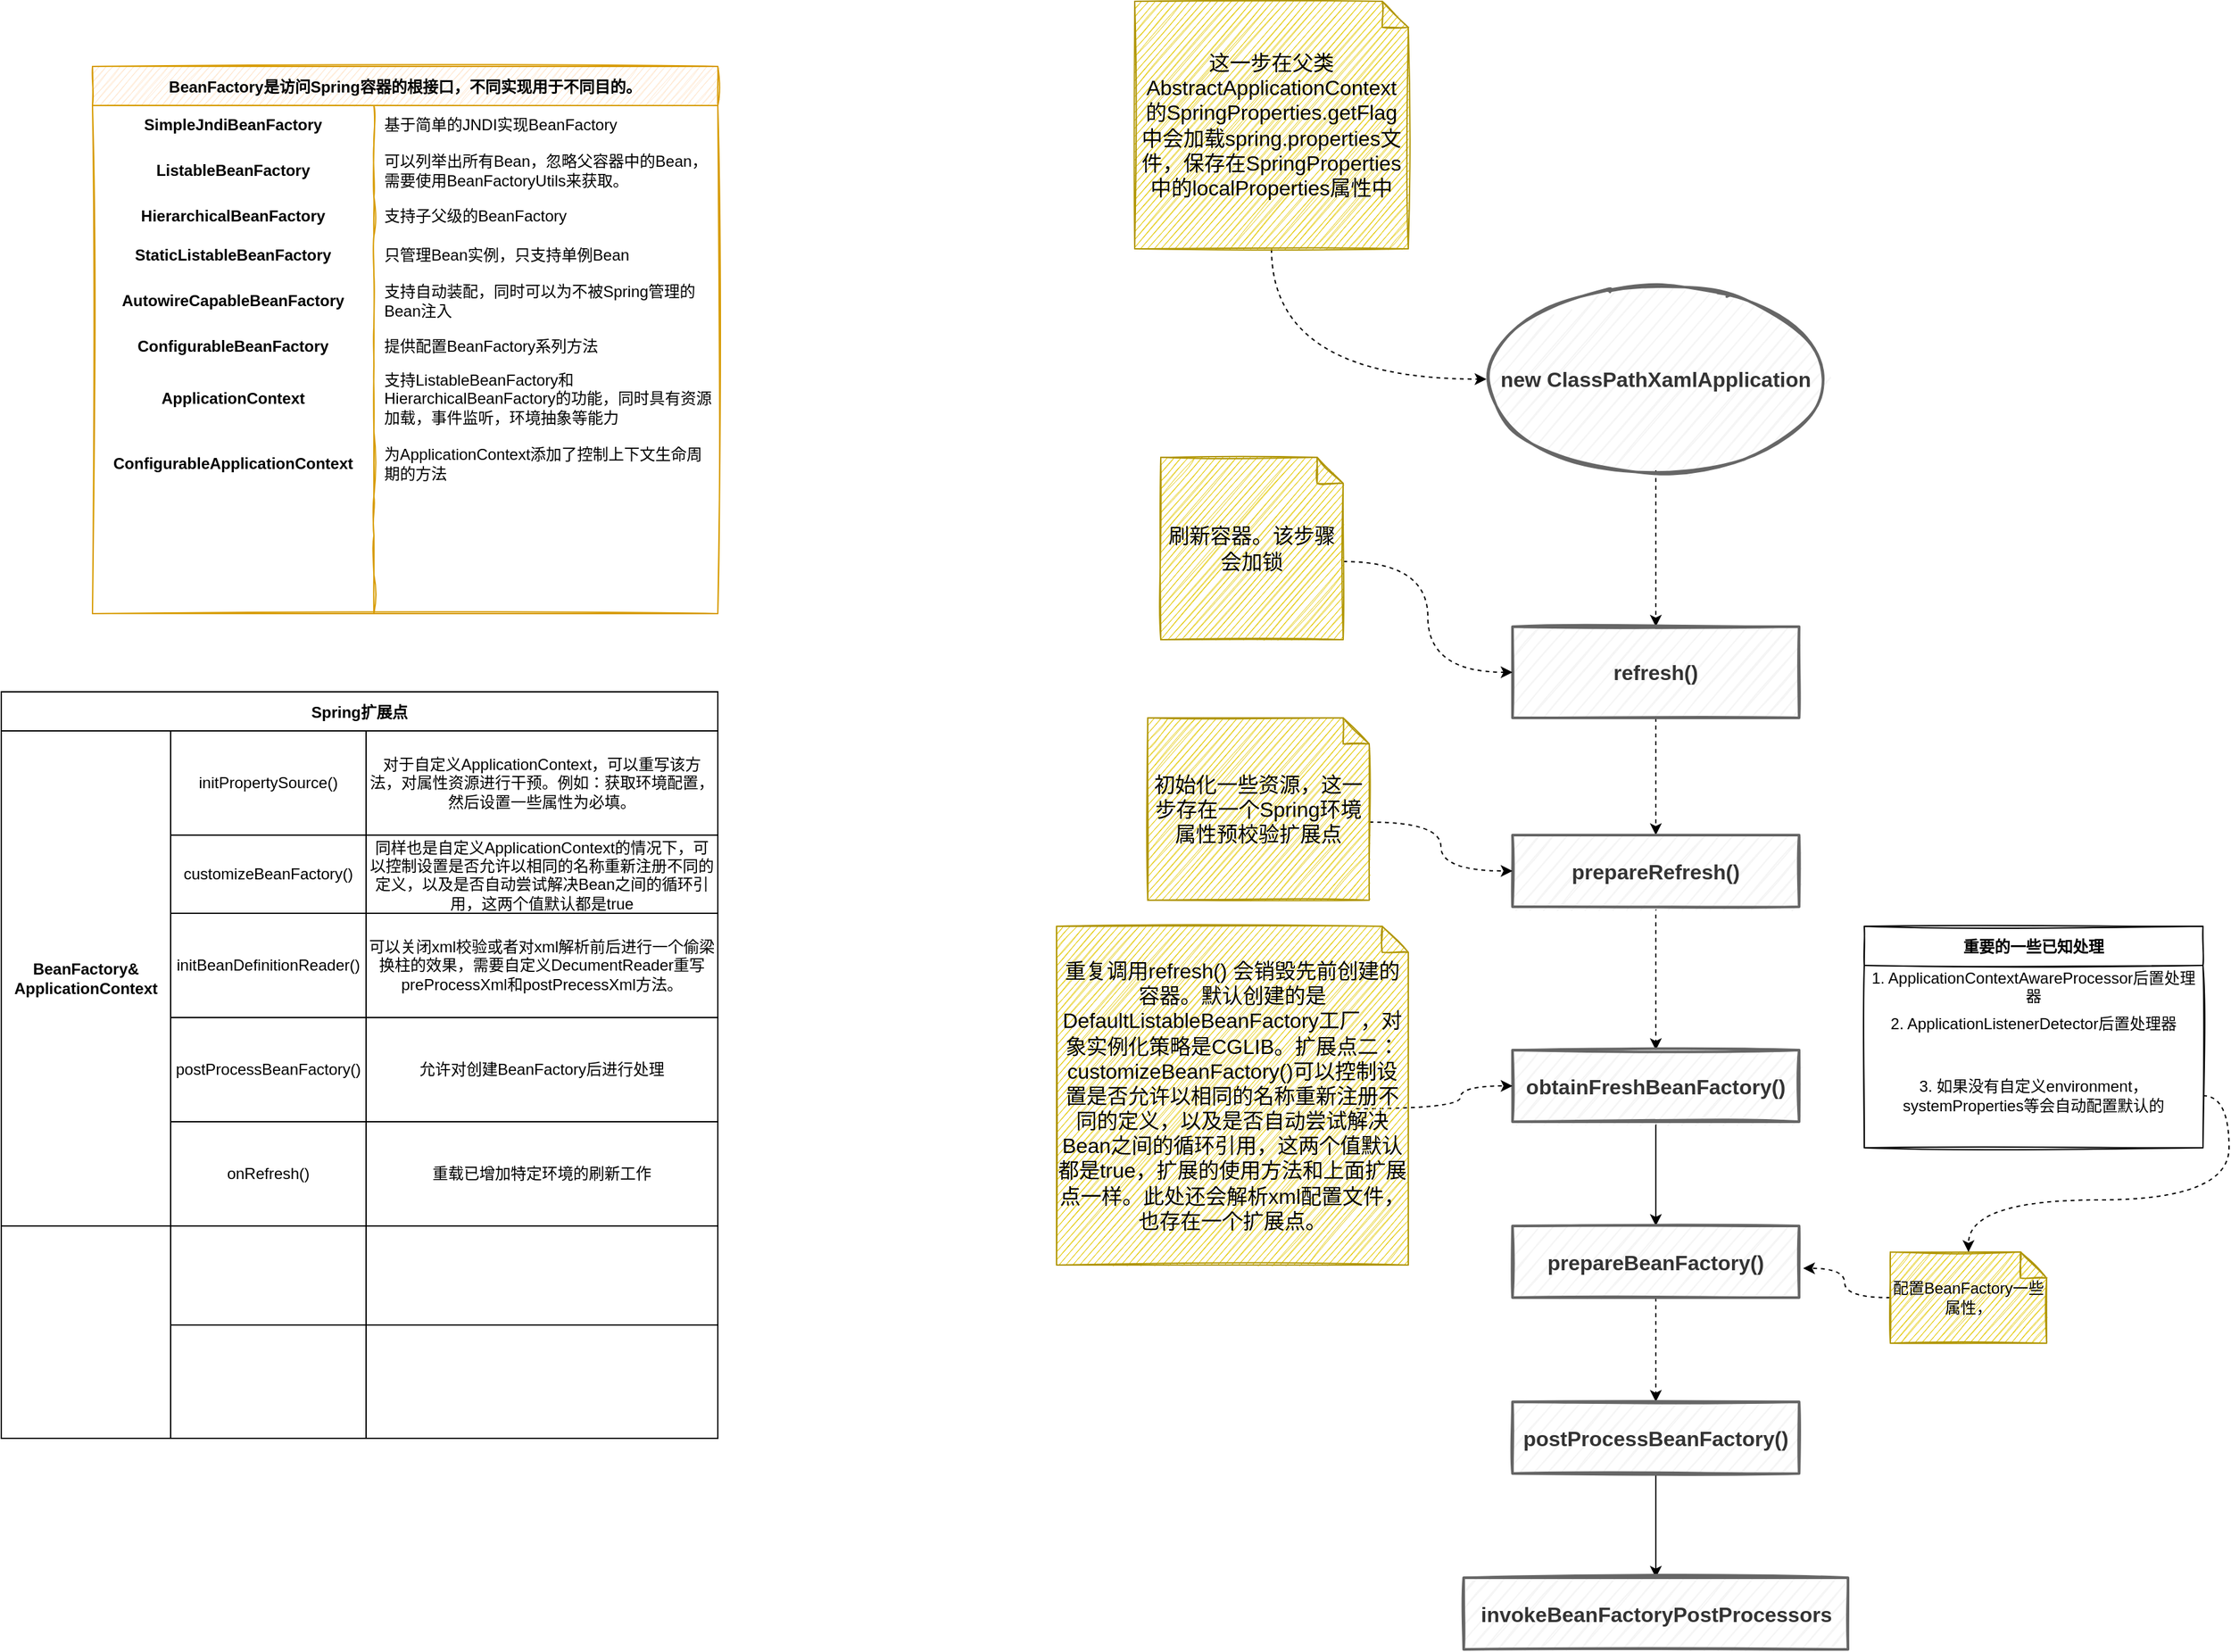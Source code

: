 <mxfile version="20.3.0" type="device"><diagram id="BPN8Oy1SWn02bnTermNS" name="第 1 页"><mxGraphModel dx="360" dy="872" grid="1" gridSize="10" guides="1" tooltips="1" connect="1" arrows="1" fold="1" page="0" pageScale="1" pageWidth="1920" pageHeight="1200" background="none" math="0" shadow="0"><root><mxCell id="0"/><mxCell id="1" parent="0"/><mxCell id="W4uXhPRcQ5qTGRU44rSs-2" value="BeanFactory是访问Spring容器的根接口，不同实现用于不同目的。" style="shape=table;startSize=30;container=1;collapsible=0;childLayout=tableLayout;fixedRows=1;rowLines=0;fontStyle=1;labelBackgroundColor=none;labelBorderColor=none;sketch=1;fillColor=#ffe6cc;strokeColor=#d79b00;" parent="1" vertex="1"><mxGeometry x="700" y="-160" width="480" height="420" as="geometry"/></mxCell><mxCell id="W4uXhPRcQ5qTGRU44rSs-3" value="" style="shape=tableRow;horizontal=0;startSize=0;swimlaneHead=0;swimlaneBody=0;top=0;left=0;bottom=0;right=0;collapsible=0;dropTarget=0;fillColor=none;points=[[0,0.5],[1,0.5]];portConstraint=eastwest;labelBackgroundColor=none;labelBorderColor=none;sketch=1;" parent="W4uXhPRcQ5qTGRU44rSs-2" vertex="1"><mxGeometry y="30" width="480" height="30" as="geometry"/></mxCell><mxCell id="W4uXhPRcQ5qTGRU44rSs-4" value="SimpleJndiBeanFactory" style="shape=partialRectangle;html=1;whiteSpace=wrap;connectable=0;fillColor=none;top=0;left=0;bottom=0;right=0;overflow=hidden;pointerEvents=1;labelBackgroundColor=none;labelBorderColor=none;sketch=1;fontStyle=1" parent="W4uXhPRcQ5qTGRU44rSs-3" vertex="1"><mxGeometry width="216" height="30" as="geometry"><mxRectangle width="216" height="30" as="alternateBounds"/></mxGeometry></mxCell><mxCell id="W4uXhPRcQ5qTGRU44rSs-5" value="基于简单的JNDI实现BeanFactory" style="shape=partialRectangle;html=1;whiteSpace=wrap;connectable=0;fillColor=none;top=0;left=0;bottom=0;right=0;align=left;spacingLeft=6;overflow=hidden;labelBackgroundColor=none;labelBorderColor=none;sketch=1;" parent="W4uXhPRcQ5qTGRU44rSs-3" vertex="1"><mxGeometry x="216" width="264" height="30" as="geometry"><mxRectangle width="264" height="30" as="alternateBounds"/></mxGeometry></mxCell><mxCell id="W4uXhPRcQ5qTGRU44rSs-6" value="" style="shape=tableRow;horizontal=0;startSize=0;swimlaneHead=0;swimlaneBody=0;top=0;left=0;bottom=0;right=0;collapsible=0;dropTarget=0;fillColor=none;points=[[0,0.5],[1,0.5]];portConstraint=eastwest;labelBackgroundColor=none;labelBorderColor=none;sketch=1;" parent="W4uXhPRcQ5qTGRU44rSs-2" vertex="1"><mxGeometry y="60" width="480" height="40" as="geometry"/></mxCell><mxCell id="W4uXhPRcQ5qTGRU44rSs-7" value="ListableBeanFactory" style="shape=partialRectangle;html=1;whiteSpace=wrap;connectable=0;fillColor=none;top=0;left=0;bottom=0;right=0;overflow=hidden;labelBackgroundColor=none;labelBorderColor=none;sketch=1;fontStyle=1" parent="W4uXhPRcQ5qTGRU44rSs-6" vertex="1"><mxGeometry width="216" height="40" as="geometry"><mxRectangle width="216" height="40" as="alternateBounds"/></mxGeometry></mxCell><mxCell id="W4uXhPRcQ5qTGRU44rSs-8" value="可以列举出所有Bean，忽略父容器中的Bean，需要使用BeanFactoryUtils来获取。" style="shape=partialRectangle;html=1;whiteSpace=wrap;connectable=0;fillColor=none;top=0;left=0;bottom=0;right=0;align=left;spacingLeft=6;overflow=hidden;labelBackgroundColor=none;labelBorderColor=none;sketch=1;" parent="W4uXhPRcQ5qTGRU44rSs-6" vertex="1"><mxGeometry x="216" width="264" height="40" as="geometry"><mxRectangle width="264" height="40" as="alternateBounds"/></mxGeometry></mxCell><mxCell id="W4uXhPRcQ5qTGRU44rSs-9" value="" style="shape=tableRow;horizontal=0;startSize=0;swimlaneHead=0;swimlaneBody=0;top=0;left=0;bottom=0;right=0;collapsible=0;dropTarget=0;fillColor=none;points=[[0,0.5],[1,0.5]];portConstraint=eastwest;labelBackgroundColor=none;labelBorderColor=none;sketch=1;" parent="W4uXhPRcQ5qTGRU44rSs-2" vertex="1"><mxGeometry y="100" width="480" height="30" as="geometry"/></mxCell><mxCell id="W4uXhPRcQ5qTGRU44rSs-10" value="HierarchicalBeanFactory" style="shape=partialRectangle;html=1;whiteSpace=wrap;connectable=0;fillColor=none;top=0;left=0;bottom=0;right=0;overflow=hidden;labelBackgroundColor=none;labelBorderColor=none;sketch=1;fontStyle=1" parent="W4uXhPRcQ5qTGRU44rSs-9" vertex="1"><mxGeometry width="216" height="30" as="geometry"><mxRectangle width="216" height="30" as="alternateBounds"/></mxGeometry></mxCell><mxCell id="W4uXhPRcQ5qTGRU44rSs-11" value="支持子父级的BeanFactory" style="shape=partialRectangle;html=1;whiteSpace=wrap;connectable=0;fillColor=none;top=0;left=0;bottom=0;right=0;align=left;spacingLeft=6;overflow=hidden;labelBackgroundColor=none;labelBorderColor=none;sketch=1;" parent="W4uXhPRcQ5qTGRU44rSs-9" vertex="1"><mxGeometry x="216" width="264" height="30" as="geometry"><mxRectangle width="264" height="30" as="alternateBounds"/></mxGeometry></mxCell><mxCell id="W4uXhPRcQ5qTGRU44rSs-33" style="shape=tableRow;horizontal=0;startSize=0;swimlaneHead=0;swimlaneBody=0;top=0;left=0;bottom=0;right=0;collapsible=0;dropTarget=0;fillColor=none;points=[[0,0.5],[1,0.5]];portConstraint=eastwest;labelBackgroundColor=none;labelBorderColor=none;sketch=1;" parent="W4uXhPRcQ5qTGRU44rSs-2" vertex="1"><mxGeometry y="130" width="480" height="30" as="geometry"/></mxCell><mxCell id="W4uXhPRcQ5qTGRU44rSs-34" value="StaticListableBeanFactory" style="shape=partialRectangle;html=1;whiteSpace=wrap;connectable=0;fillColor=none;top=0;left=0;bottom=0;right=0;overflow=hidden;labelBackgroundColor=none;labelBorderColor=none;sketch=1;fontStyle=1" parent="W4uXhPRcQ5qTGRU44rSs-33" vertex="1"><mxGeometry width="216" height="30" as="geometry"><mxRectangle width="216" height="30" as="alternateBounds"/></mxGeometry></mxCell><mxCell id="W4uXhPRcQ5qTGRU44rSs-35" value="只管理Bean实例，只支持单例Bean" style="shape=partialRectangle;html=1;whiteSpace=wrap;connectable=0;fillColor=none;top=0;left=0;bottom=0;right=0;align=left;spacingLeft=6;overflow=hidden;labelBackgroundColor=none;labelBorderColor=none;sketch=1;" parent="W4uXhPRcQ5qTGRU44rSs-33" vertex="1"><mxGeometry x="216" width="264" height="30" as="geometry"><mxRectangle width="264" height="30" as="alternateBounds"/></mxGeometry></mxCell><mxCell id="W4uXhPRcQ5qTGRU44rSs-30" style="shape=tableRow;horizontal=0;startSize=0;swimlaneHead=0;swimlaneBody=0;top=0;left=0;bottom=0;right=0;collapsible=0;dropTarget=0;fillColor=none;points=[[0,0.5],[1,0.5]];portConstraint=eastwest;labelBackgroundColor=none;labelBorderColor=none;sketch=1;" parent="W4uXhPRcQ5qTGRU44rSs-2" vertex="1"><mxGeometry y="160" width="480" height="40" as="geometry"/></mxCell><mxCell id="W4uXhPRcQ5qTGRU44rSs-31" value="AutowireCapableBeanFactory" style="shape=partialRectangle;html=1;whiteSpace=wrap;connectable=0;fillColor=none;top=0;left=0;bottom=0;right=0;overflow=hidden;labelBackgroundColor=none;labelBorderColor=none;sketch=1;fontStyle=1" parent="W4uXhPRcQ5qTGRU44rSs-30" vertex="1"><mxGeometry width="216" height="40" as="geometry"><mxRectangle width="216" height="40" as="alternateBounds"/></mxGeometry></mxCell><mxCell id="W4uXhPRcQ5qTGRU44rSs-32" value="支持自动装配，同时可以为不被Spring管理的Bean注入" style="shape=partialRectangle;html=1;whiteSpace=wrap;connectable=0;fillColor=none;top=0;left=0;bottom=0;right=0;align=left;spacingLeft=6;overflow=hidden;labelBackgroundColor=none;labelBorderColor=none;sketch=1;" parent="W4uXhPRcQ5qTGRU44rSs-30" vertex="1"><mxGeometry x="216" width="264" height="40" as="geometry"><mxRectangle width="264" height="40" as="alternateBounds"/></mxGeometry></mxCell><mxCell id="W4uXhPRcQ5qTGRU44rSs-36" style="shape=tableRow;horizontal=0;startSize=0;swimlaneHead=0;swimlaneBody=0;top=0;left=0;bottom=0;right=0;collapsible=0;dropTarget=0;fillColor=none;points=[[0,0.5],[1,0.5]];portConstraint=eastwest;labelBackgroundColor=none;labelBorderColor=none;sketch=1;" parent="W4uXhPRcQ5qTGRU44rSs-2" vertex="1"><mxGeometry y="200" width="480" height="30" as="geometry"/></mxCell><mxCell id="W4uXhPRcQ5qTGRU44rSs-37" value="ConfigurableBeanFactory" style="shape=partialRectangle;html=1;whiteSpace=wrap;connectable=0;fillColor=none;top=0;left=0;bottom=0;right=0;overflow=hidden;labelBackgroundColor=none;labelBorderColor=none;sketch=1;fontStyle=1" parent="W4uXhPRcQ5qTGRU44rSs-36" vertex="1"><mxGeometry width="216" height="30" as="geometry"><mxRectangle width="216" height="30" as="alternateBounds"/></mxGeometry></mxCell><mxCell id="W4uXhPRcQ5qTGRU44rSs-38" value="提供配置BeanFactory系列方法" style="shape=partialRectangle;html=1;whiteSpace=wrap;connectable=0;fillColor=none;top=0;left=0;bottom=0;right=0;align=left;spacingLeft=6;overflow=hidden;labelBackgroundColor=none;labelBorderColor=none;sketch=1;" parent="W4uXhPRcQ5qTGRU44rSs-36" vertex="1"><mxGeometry x="216" width="264" height="30" as="geometry"><mxRectangle width="264" height="30" as="alternateBounds"/></mxGeometry></mxCell><mxCell id="W4uXhPRcQ5qTGRU44rSs-27" style="shape=tableRow;horizontal=0;startSize=0;swimlaneHead=0;swimlaneBody=0;top=0;left=0;bottom=0;right=0;collapsible=0;dropTarget=0;fillColor=none;points=[[0,0.5],[1,0.5]];portConstraint=eastwest;labelBackgroundColor=none;labelBorderColor=none;sketch=1;" parent="W4uXhPRcQ5qTGRU44rSs-2" vertex="1"><mxGeometry y="230" width="480" height="50" as="geometry"/></mxCell><mxCell id="W4uXhPRcQ5qTGRU44rSs-28" value="ApplicationContext" style="shape=partialRectangle;html=1;whiteSpace=wrap;connectable=0;fillColor=none;top=0;left=0;bottom=0;right=0;overflow=hidden;labelBackgroundColor=none;labelBorderColor=none;sketch=1;fontStyle=1" parent="W4uXhPRcQ5qTGRU44rSs-27" vertex="1"><mxGeometry width="216" height="50" as="geometry"><mxRectangle width="216" height="50" as="alternateBounds"/></mxGeometry></mxCell><mxCell id="W4uXhPRcQ5qTGRU44rSs-29" value="支持ListableBeanFactory和HierarchicalBeanFactory的功能，同时具有资源加载，事件监听，环境抽象等能力" style="shape=partialRectangle;html=1;whiteSpace=wrap;connectable=0;fillColor=none;top=0;left=0;bottom=0;right=0;align=left;spacingLeft=6;overflow=hidden;labelBackgroundColor=none;labelBorderColor=none;sketch=1;shadow=0;" parent="W4uXhPRcQ5qTGRU44rSs-27" vertex="1"><mxGeometry x="216" width="264" height="50" as="geometry"><mxRectangle width="264" height="50" as="alternateBounds"/></mxGeometry></mxCell><mxCell id="W4uXhPRcQ5qTGRU44rSs-24" style="shape=tableRow;horizontal=0;startSize=0;swimlaneHead=0;swimlaneBody=0;top=0;left=0;bottom=0;right=0;collapsible=0;dropTarget=0;fillColor=none;points=[[0,0.5],[1,0.5]];portConstraint=eastwest;labelBackgroundColor=none;labelBorderColor=none;sketch=1;" parent="W4uXhPRcQ5qTGRU44rSs-2" vertex="1"><mxGeometry y="280" width="480" height="50" as="geometry"/></mxCell><mxCell id="W4uXhPRcQ5qTGRU44rSs-25" value="ConfigurableApplicationContext" style="shape=partialRectangle;html=1;whiteSpace=wrap;connectable=0;fillColor=none;top=0;left=0;bottom=0;right=0;overflow=hidden;labelBackgroundColor=none;labelBorderColor=none;sketch=1;fontStyle=1" parent="W4uXhPRcQ5qTGRU44rSs-24" vertex="1"><mxGeometry width="216" height="50" as="geometry"><mxRectangle width="216" height="50" as="alternateBounds"/></mxGeometry></mxCell><mxCell id="W4uXhPRcQ5qTGRU44rSs-26" value="为ApplicationContext添加了控制上下文生命周期的方法" style="shape=partialRectangle;html=1;whiteSpace=wrap;connectable=0;fillColor=none;top=0;left=0;bottom=0;right=0;align=left;spacingLeft=6;overflow=hidden;labelBackgroundColor=none;labelBorderColor=none;sketch=1;" parent="W4uXhPRcQ5qTGRU44rSs-24" vertex="1"><mxGeometry x="216" width="264" height="50" as="geometry"><mxRectangle width="264" height="50" as="alternateBounds"/></mxGeometry></mxCell><mxCell id="W4uXhPRcQ5qTGRU44rSs-18" style="shape=tableRow;horizontal=0;startSize=0;swimlaneHead=0;swimlaneBody=0;top=0;left=0;bottom=0;right=0;collapsible=0;dropTarget=0;fillColor=none;points=[[0,0.5],[1,0.5]];portConstraint=eastwest;labelBackgroundColor=none;labelBorderColor=none;sketch=1;" parent="W4uXhPRcQ5qTGRU44rSs-2" vertex="1"><mxGeometry y="330" width="480" height="30" as="geometry"/></mxCell><mxCell id="W4uXhPRcQ5qTGRU44rSs-19" style="shape=partialRectangle;html=1;whiteSpace=wrap;connectable=0;fillColor=none;top=0;left=0;bottom=0;right=0;overflow=hidden;labelBackgroundColor=none;labelBorderColor=none;sketch=1;" parent="W4uXhPRcQ5qTGRU44rSs-18" vertex="1"><mxGeometry width="216" height="30" as="geometry"><mxRectangle width="216" height="30" as="alternateBounds"/></mxGeometry></mxCell><mxCell id="W4uXhPRcQ5qTGRU44rSs-20" style="shape=partialRectangle;html=1;whiteSpace=wrap;connectable=0;fillColor=none;top=0;left=0;bottom=0;right=0;align=left;spacingLeft=6;overflow=hidden;labelBackgroundColor=none;labelBorderColor=none;sketch=1;" parent="W4uXhPRcQ5qTGRU44rSs-18" vertex="1"><mxGeometry x="216" width="264" height="30" as="geometry"><mxRectangle width="264" height="30" as="alternateBounds"/></mxGeometry></mxCell><mxCell id="W4uXhPRcQ5qTGRU44rSs-15" style="shape=tableRow;horizontal=0;startSize=0;swimlaneHead=0;swimlaneBody=0;top=0;left=0;bottom=0;right=0;collapsible=0;dropTarget=0;fillColor=none;points=[[0,0.5],[1,0.5]];portConstraint=eastwest;labelBackgroundColor=none;labelBorderColor=none;sketch=1;" parent="W4uXhPRcQ5qTGRU44rSs-2" vertex="1"><mxGeometry y="360" width="480" height="30" as="geometry"/></mxCell><mxCell id="W4uXhPRcQ5qTGRU44rSs-16" style="shape=partialRectangle;html=1;whiteSpace=wrap;connectable=0;fillColor=none;top=0;left=0;bottom=0;right=0;overflow=hidden;labelBackgroundColor=none;labelBorderColor=none;sketch=1;" parent="W4uXhPRcQ5qTGRU44rSs-15" vertex="1"><mxGeometry width="216" height="30" as="geometry"><mxRectangle width="216" height="30" as="alternateBounds"/></mxGeometry></mxCell><mxCell id="W4uXhPRcQ5qTGRU44rSs-17" style="shape=partialRectangle;html=1;whiteSpace=wrap;connectable=0;fillColor=none;top=0;left=0;bottom=0;right=0;align=left;spacingLeft=6;overflow=hidden;labelBackgroundColor=none;labelBorderColor=none;sketch=1;" parent="W4uXhPRcQ5qTGRU44rSs-15" vertex="1"><mxGeometry x="216" width="264" height="30" as="geometry"><mxRectangle width="264" height="30" as="alternateBounds"/></mxGeometry></mxCell><mxCell id="W4uXhPRcQ5qTGRU44rSs-12" style="shape=tableRow;horizontal=0;startSize=0;swimlaneHead=0;swimlaneBody=0;top=0;left=0;bottom=0;right=0;collapsible=0;dropTarget=0;fillColor=none;points=[[0,0.5],[1,0.5]];portConstraint=eastwest;labelBackgroundColor=none;labelBorderColor=none;sketch=1;" parent="W4uXhPRcQ5qTGRU44rSs-2" vertex="1"><mxGeometry y="390" width="480" height="30" as="geometry"/></mxCell><mxCell id="W4uXhPRcQ5qTGRU44rSs-13" style="shape=partialRectangle;html=1;whiteSpace=wrap;connectable=0;fillColor=none;top=0;left=0;bottom=0;right=0;overflow=hidden;labelBackgroundColor=none;labelBorderColor=none;sketch=1;" parent="W4uXhPRcQ5qTGRU44rSs-12" vertex="1"><mxGeometry width="216" height="30" as="geometry"><mxRectangle width="216" height="30" as="alternateBounds"/></mxGeometry></mxCell><mxCell id="W4uXhPRcQ5qTGRU44rSs-14" style="shape=partialRectangle;html=1;whiteSpace=wrap;connectable=0;fillColor=none;top=0;left=0;bottom=0;right=0;align=left;spacingLeft=6;overflow=hidden;labelBackgroundColor=none;labelBorderColor=none;sketch=1;" parent="W4uXhPRcQ5qTGRU44rSs-12" vertex="1"><mxGeometry x="216" width="264" height="30" as="geometry"><mxRectangle width="264" height="30" as="alternateBounds"/></mxGeometry></mxCell><mxCell id="BwOLednmWcnyiD1OicD7-5" value="" style="edgeStyle=orthogonalEdgeStyle;curved=1;orthogonalLoop=1;jettySize=auto;html=1;dashed=1;fontSize=16;" parent="1" source="BwOLednmWcnyiD1OicD7-1" target="BwOLednmWcnyiD1OicD7-4" edge="1"><mxGeometry relative="1" as="geometry"/></mxCell><mxCell id="BwOLednmWcnyiD1OicD7-1" value="new ClassPathXamlApplication" style="strokeWidth=2;html=1;shape=mxgraph.flowchart.start_2;whiteSpace=wrap;fontSize=16;fillColor=#f5f5f5;fontColor=#333333;strokeColor=#666666;fontStyle=1;sketch=1;" parent="1" vertex="1"><mxGeometry x="1770" y="10" width="260" height="140" as="geometry"/></mxCell><mxCell id="BwOLednmWcnyiD1OicD7-3" style="edgeStyle=orthogonalEdgeStyle;orthogonalLoop=1;jettySize=auto;html=1;exitX=0.5;exitY=1;exitDx=0;exitDy=0;exitPerimeter=0;entryX=0;entryY=0.5;entryDx=0;entryDy=0;entryPerimeter=0;fontSize=16;curved=1;dashed=1;" parent="1" source="BwOLednmWcnyiD1OicD7-2" target="BwOLednmWcnyiD1OicD7-1" edge="1"><mxGeometry relative="1" as="geometry"/></mxCell><mxCell id="BwOLednmWcnyiD1OicD7-2" value="这一步在父类AbstractApplicationContext的SpringProperties.getFlag中会加载spring.properties文件，保存在SpringProperties中的localProperties属性中" style="shape=note;size=20;whiteSpace=wrap;html=1;fontSize=16;fillColor=#e3c800;strokeColor=#B09500;fontColor=#000000;sketch=1;" parent="1" vertex="1"><mxGeometry x="1500" y="-210" width="210" height="190" as="geometry"/></mxCell><mxCell id="BwOLednmWcnyiD1OicD7-9" value="" style="edgeStyle=orthogonalEdgeStyle;curved=1;orthogonalLoop=1;jettySize=auto;html=1;dashed=1;fontSize=16;" parent="1" source="BwOLednmWcnyiD1OicD7-4" target="BwOLednmWcnyiD1OicD7-8" edge="1"><mxGeometry relative="1" as="geometry"/></mxCell><mxCell id="BwOLednmWcnyiD1OicD7-4" value="refresh()" style="whiteSpace=wrap;html=1;fontSize=16;fillColor=#f5f5f5;strokeColor=#666666;fontColor=#333333;strokeWidth=2;fontStyle=1;sketch=1;" parent="1" vertex="1"><mxGeometry x="1790" y="270" width="220" height="70" as="geometry"/></mxCell><mxCell id="BwOLednmWcnyiD1OicD7-7" style="edgeStyle=orthogonalEdgeStyle;curved=1;orthogonalLoop=1;jettySize=auto;html=1;exitX=0;exitY=0;exitDx=140;exitDy=80;exitPerimeter=0;entryX=0;entryY=0.5;entryDx=0;entryDy=0;dashed=1;fontSize=16;" parent="1" source="BwOLednmWcnyiD1OicD7-6" target="BwOLednmWcnyiD1OicD7-4" edge="1"><mxGeometry relative="1" as="geometry"/></mxCell><mxCell id="BwOLednmWcnyiD1OicD7-6" value="刷新容器。该步骤会加锁" style="shape=note;size=20;whiteSpace=wrap;html=1;sketch=1;fontSize=16;fillColor=#e3c800;strokeColor=#B09500;fontColor=#000000;" parent="1" vertex="1"><mxGeometry x="1520" y="140" width="140" height="140" as="geometry"/></mxCell><mxCell id="BwOLednmWcnyiD1OicD7-13" value="" style="edgeStyle=orthogonalEdgeStyle;curved=1;orthogonalLoop=1;jettySize=auto;html=1;dashed=1;fontSize=16;" parent="1" source="BwOLednmWcnyiD1OicD7-8" target="BwOLednmWcnyiD1OicD7-12" edge="1"><mxGeometry relative="1" as="geometry"/></mxCell><mxCell id="BwOLednmWcnyiD1OicD7-8" value="prepareRefresh()" style="whiteSpace=wrap;html=1;fontSize=16;fillColor=#f5f5f5;strokeColor=#666666;fontColor=#333333;strokeWidth=2;fontStyle=1;sketch=1;" parent="1" vertex="1"><mxGeometry x="1790" y="430" width="220" height="55" as="geometry"/></mxCell><mxCell id="5cEco-ba85WlcMYHZPd_-1" style="edgeStyle=orthogonalEdgeStyle;orthogonalLoop=1;jettySize=auto;html=1;exitX=0;exitY=0;exitDx=170;exitDy=80;exitPerimeter=0;entryX=0;entryY=0.5;entryDx=0;entryDy=0;curved=1;dashed=1;" parent="1" source="BwOLednmWcnyiD1OicD7-10" target="BwOLednmWcnyiD1OicD7-8" edge="1"><mxGeometry relative="1" as="geometry"/></mxCell><mxCell id="BwOLednmWcnyiD1OicD7-10" value="初始化一些资源，这一步存在一个Spring环境属性预校验扩展点" style="shape=note;size=20;whiteSpace=wrap;html=1;sketch=1;fontSize=16;fillColor=#e3c800;strokeColor=#B09500;fontColor=#000000;" parent="1" vertex="1"><mxGeometry x="1510" y="340" width="170" height="140" as="geometry"/></mxCell><mxCell id="WSyYW5rjCN0RHmHEVnCz-5" value="" style="edgeStyle=orthogonalEdgeStyle;rounded=0;orthogonalLoop=1;jettySize=auto;html=1;" parent="1" source="BwOLednmWcnyiD1OicD7-12" target="WSyYW5rjCN0RHmHEVnCz-4" edge="1"><mxGeometry relative="1" as="geometry"/></mxCell><mxCell id="BwOLednmWcnyiD1OicD7-12" value="obtainFreshBeanFactory()" style="whiteSpace=wrap;html=1;fontSize=16;fillColor=#f5f5f5;strokeColor=#666666;fontColor=#333333;strokeWidth=2;fontStyle=1;sketch=1;" parent="1" vertex="1"><mxGeometry x="1790" y="595" width="220" height="55" as="geometry"/></mxCell><mxCell id="5cEco-ba85WlcMYHZPd_-2" style="edgeStyle=orthogonalEdgeStyle;curved=1;orthogonalLoop=1;jettySize=auto;html=1;exitX=0;exitY=0;exitDx=230;exitDy=140;exitPerimeter=0;entryX=0;entryY=0.5;entryDx=0;entryDy=0;dashed=1;" parent="1" source="BwOLednmWcnyiD1OicD7-14" target="BwOLednmWcnyiD1OicD7-12" edge="1"><mxGeometry relative="1" as="geometry"/></mxCell><mxCell id="BwOLednmWcnyiD1OicD7-14" value="重复调用refresh() 会销毁先前创建的容器。默认创建的是DefaultListableBeanFactory工厂，对象实例化策略是CGLIB。扩展点二：customizeBeanFactory()可以控制设置是否允许以相同的名称重新注册不同的定义，以及是否自动尝试解决Bean之间的循环引用，这两个值默认都是true，扩展的使用方法和上面扩展点一样。此处还会解析xml配置文件，也存在一个扩展点。" style="shape=note;size=20;whiteSpace=wrap;html=1;sketch=1;fontSize=16;fillColor=#e3c800;strokeColor=#B09500;fontColor=#000000;" parent="1" vertex="1"><mxGeometry x="1440" y="500" width="270" height="260" as="geometry"/></mxCell><mxCell id="5cEco-ba85WlcMYHZPd_-50" value="Spring扩展点" style="shape=table;startSize=30;container=1;collapsible=0;childLayout=tableLayout;fontStyle=1;align=center;" parent="1" vertex="1"><mxGeometry x="630" y="320" width="550" height="573.0" as="geometry"/></mxCell><mxCell id="5cEco-ba85WlcMYHZPd_-51" value="" style="shape=tableRow;horizontal=0;startSize=0;swimlaneHead=0;swimlaneBody=0;top=0;left=0;bottom=0;right=0;collapsible=0;dropTarget=0;fillColor=none;points=[[0,0.5],[1,0.5]];portConstraint=eastwest;" parent="5cEco-ba85WlcMYHZPd_-50" vertex="1"><mxGeometry y="30" width="550" height="80" as="geometry"/></mxCell><mxCell id="5cEco-ba85WlcMYHZPd_-52" value="&lt;b&gt;BeanFactory&amp;amp;&lt;br&gt;ApplicationContext&lt;/b&gt;" style="shape=partialRectangle;html=1;whiteSpace=wrap;connectable=0;fillColor=none;top=0;left=0;bottom=0;right=0;overflow=hidden;rowspan=5;colspan=1;" parent="5cEco-ba85WlcMYHZPd_-51" vertex="1"><mxGeometry width="130" height="380" as="geometry"><mxRectangle width="130" height="80" as="alternateBounds"/></mxGeometry></mxCell><mxCell id="5cEco-ba85WlcMYHZPd_-53" value="initPropertySource()" style="shape=partialRectangle;html=1;whiteSpace=wrap;connectable=0;fillColor=none;top=0;left=0;bottom=0;right=0;overflow=hidden;" parent="5cEco-ba85WlcMYHZPd_-51" vertex="1"><mxGeometry x="130" width="150" height="80" as="geometry"><mxRectangle width="150" height="80" as="alternateBounds"/></mxGeometry></mxCell><mxCell id="5cEco-ba85WlcMYHZPd_-54" value="对于自定义ApplicationContext，可以重写该方法，对属性资源进行干预。例如：获取环境配置，然后设置一些属性为必填。" style="shape=partialRectangle;html=1;whiteSpace=wrap;connectable=0;fillColor=none;top=0;left=0;bottom=0;right=0;overflow=hidden;" parent="5cEco-ba85WlcMYHZPd_-51" vertex="1"><mxGeometry x="280" width="270" height="80" as="geometry"><mxRectangle width="270" height="80" as="alternateBounds"/></mxGeometry></mxCell><mxCell id="5cEco-ba85WlcMYHZPd_-63" style="shape=tableRow;horizontal=0;startSize=0;swimlaneHead=0;swimlaneBody=0;top=0;left=0;bottom=0;right=0;collapsible=0;dropTarget=0;fillColor=none;points=[[0,0.5],[1,0.5]];portConstraint=eastwest;" parent="5cEco-ba85WlcMYHZPd_-50" vertex="1"><mxGeometry y="110" width="550" height="60" as="geometry"/></mxCell><mxCell id="5cEco-ba85WlcMYHZPd_-64" style="shape=partialRectangle;html=1;whiteSpace=wrap;connectable=0;fillColor=none;top=0;left=0;bottom=0;right=0;overflow=hidden;" parent="5cEco-ba85WlcMYHZPd_-63" vertex="1" visible="0"><mxGeometry width="130" height="60" as="geometry"><mxRectangle width="130" height="60" as="alternateBounds"/></mxGeometry></mxCell><mxCell id="5cEco-ba85WlcMYHZPd_-65" value="customizeBeanFactory()" style="shape=partialRectangle;html=1;whiteSpace=wrap;connectable=0;fillColor=none;top=0;left=0;bottom=0;right=0;overflow=hidden;" parent="5cEco-ba85WlcMYHZPd_-63" vertex="1"><mxGeometry x="130" width="150" height="60" as="geometry"><mxRectangle width="150" height="60" as="alternateBounds"/></mxGeometry></mxCell><mxCell id="5cEco-ba85WlcMYHZPd_-66" value="同样也是自定义ApplicationContext的情况下，&lt;font style=&quot;font-size: 12px;&quot;&gt;可以控制设置是否允许以相同的名称重新注册不同的定义，以及是否自动尝试解决Bean之间的循环引用，这两个值默认都是true&lt;/font&gt;" style="shape=partialRectangle;html=1;whiteSpace=wrap;connectable=0;fillColor=none;top=0;left=0;bottom=0;right=0;overflow=hidden;" parent="5cEco-ba85WlcMYHZPd_-63" vertex="1"><mxGeometry x="280" width="270" height="60" as="geometry"><mxRectangle width="270" height="60" as="alternateBounds"/></mxGeometry></mxCell><mxCell id="5cEco-ba85WlcMYHZPd_-75" style="shape=tableRow;horizontal=0;startSize=0;swimlaneHead=0;swimlaneBody=0;top=0;left=0;bottom=0;right=0;collapsible=0;dropTarget=0;fillColor=none;points=[[0,0.5],[1,0.5]];portConstraint=eastwest;" parent="5cEco-ba85WlcMYHZPd_-50" vertex="1"><mxGeometry y="170" width="550" height="80" as="geometry"/></mxCell><mxCell id="5cEco-ba85WlcMYHZPd_-76" style="shape=partialRectangle;html=1;whiteSpace=wrap;connectable=0;fillColor=none;top=0;left=0;bottom=0;right=0;overflow=hidden;" parent="5cEco-ba85WlcMYHZPd_-75" vertex="1" visible="0"><mxGeometry width="130" height="80" as="geometry"><mxRectangle width="130" height="80" as="alternateBounds"/></mxGeometry></mxCell><mxCell id="5cEco-ba85WlcMYHZPd_-77" value="initBeanDefinitionReader()" style="shape=partialRectangle;html=1;whiteSpace=wrap;connectable=0;fillColor=none;top=0;left=0;bottom=0;right=0;overflow=hidden;" parent="5cEco-ba85WlcMYHZPd_-75" vertex="1"><mxGeometry x="130" width="150" height="80" as="geometry"><mxRectangle width="150" height="80" as="alternateBounds"/></mxGeometry></mxCell><mxCell id="5cEco-ba85WlcMYHZPd_-78" value="可以关闭xml校验或者对xml解析前后进行一个偷梁换柱的效果，需要自定义DecumentReader重写preProcessXml和postPrecessXml方法。" style="shape=partialRectangle;html=1;whiteSpace=wrap;connectable=0;fillColor=none;top=0;left=0;bottom=0;right=0;overflow=hidden;" parent="5cEco-ba85WlcMYHZPd_-75" vertex="1"><mxGeometry x="280" width="270" height="80" as="geometry"><mxRectangle width="270" height="80" as="alternateBounds"/></mxGeometry></mxCell><mxCell id="L6FES7nfX6h6OXFCJIBp-1" style="shape=tableRow;horizontal=0;startSize=0;swimlaneHead=0;swimlaneBody=0;top=0;left=0;bottom=0;right=0;collapsible=0;dropTarget=0;fillColor=none;points=[[0,0.5],[1,0.5]];portConstraint=eastwest;" parent="5cEco-ba85WlcMYHZPd_-50" vertex="1"><mxGeometry y="250" width="550" height="80" as="geometry"/></mxCell><mxCell id="L6FES7nfX6h6OXFCJIBp-2" style="shape=partialRectangle;html=1;whiteSpace=wrap;connectable=0;fillColor=none;top=0;left=0;bottom=0;right=0;overflow=hidden;" parent="L6FES7nfX6h6OXFCJIBp-1" vertex="1" visible="0"><mxGeometry width="130" height="80" as="geometry"><mxRectangle width="130" height="80" as="alternateBounds"/></mxGeometry></mxCell><mxCell id="L6FES7nfX6h6OXFCJIBp-3" value="postProcessBeanFactory()" style="shape=partialRectangle;html=1;whiteSpace=wrap;connectable=0;fillColor=none;top=0;left=0;bottom=0;right=0;overflow=hidden;" parent="L6FES7nfX6h6OXFCJIBp-1" vertex="1"><mxGeometry x="130" width="150" height="80" as="geometry"><mxRectangle width="150" height="80" as="alternateBounds"/></mxGeometry></mxCell><mxCell id="L6FES7nfX6h6OXFCJIBp-4" value="允许对创建BeanFactory后进行处理" style="shape=partialRectangle;html=1;whiteSpace=wrap;connectable=0;fillColor=none;top=0;left=0;bottom=0;right=0;overflow=hidden;" parent="L6FES7nfX6h6OXFCJIBp-1" vertex="1"><mxGeometry x="280" width="270" height="80" as="geometry"><mxRectangle width="270" height="80" as="alternateBounds"/></mxGeometry></mxCell><mxCell id="HgCdJkhvwJ3pfsJwsuMm-5" style="shape=tableRow;horizontal=0;startSize=0;swimlaneHead=0;swimlaneBody=0;top=0;left=0;bottom=0;right=0;collapsible=0;dropTarget=0;fillColor=none;points=[[0,0.5],[1,0.5]];portConstraint=eastwest;" vertex="1" parent="5cEco-ba85WlcMYHZPd_-50"><mxGeometry y="330" width="550" height="80" as="geometry"/></mxCell><mxCell id="HgCdJkhvwJ3pfsJwsuMm-6" style="shape=partialRectangle;html=1;whiteSpace=wrap;connectable=0;fillColor=none;top=0;left=0;bottom=0;right=0;overflow=hidden;" vertex="1" visible="0" parent="HgCdJkhvwJ3pfsJwsuMm-5"><mxGeometry width="130" height="80" as="geometry"><mxRectangle width="130" height="80" as="alternateBounds"/></mxGeometry></mxCell><mxCell id="HgCdJkhvwJ3pfsJwsuMm-7" value="onRefresh()" style="shape=partialRectangle;html=1;whiteSpace=wrap;connectable=0;fillColor=none;top=0;left=0;bottom=0;right=0;overflow=hidden;" vertex="1" parent="HgCdJkhvwJ3pfsJwsuMm-5"><mxGeometry x="130" width="150" height="80" as="geometry"><mxRectangle width="150" height="80" as="alternateBounds"/></mxGeometry></mxCell><mxCell id="HgCdJkhvwJ3pfsJwsuMm-8" value="重载已增加特定环境的刷新工作" style="shape=partialRectangle;html=1;whiteSpace=wrap;connectable=0;fillColor=none;top=0;left=0;bottom=0;right=0;overflow=hidden;" vertex="1" parent="HgCdJkhvwJ3pfsJwsuMm-5"><mxGeometry x="280" width="270" height="80" as="geometry"><mxRectangle width="270" height="80" as="alternateBounds"/></mxGeometry></mxCell><mxCell id="5cEco-ba85WlcMYHZPd_-79" value="" style="shape=tableRow;horizontal=0;startSize=0;swimlaneHead=0;swimlaneBody=0;top=0;left=0;bottom=0;right=0;collapsible=0;dropTarget=0;fillColor=none;points=[[0,0.5],[1,0.5]];portConstraint=eastwest;" parent="5cEco-ba85WlcMYHZPd_-50" vertex="1"><mxGeometry y="410" width="550" height="76" as="geometry"/></mxCell><mxCell id="5cEco-ba85WlcMYHZPd_-80" value="" style="shape=partialRectangle;html=1;whiteSpace=wrap;connectable=0;fillColor=none;top=0;left=0;bottom=0;right=0;overflow=hidden;rowspan=2;colspan=1;" parent="5cEco-ba85WlcMYHZPd_-79" vertex="1"><mxGeometry width="130" height="163" as="geometry"><mxRectangle width="130" height="76" as="alternateBounds"/></mxGeometry></mxCell><mxCell id="5cEco-ba85WlcMYHZPd_-81" value="" style="shape=partialRectangle;html=1;whiteSpace=wrap;connectable=0;fillColor=none;top=0;left=0;bottom=0;right=0;overflow=hidden;" parent="5cEco-ba85WlcMYHZPd_-79" vertex="1"><mxGeometry x="130" width="150" height="76" as="geometry"><mxRectangle width="150" height="76" as="alternateBounds"/></mxGeometry></mxCell><mxCell id="5cEco-ba85WlcMYHZPd_-82" value="" style="shape=partialRectangle;html=1;whiteSpace=wrap;connectable=0;fillColor=none;top=0;left=0;bottom=0;right=0;overflow=hidden;" parent="5cEco-ba85WlcMYHZPd_-79" vertex="1"><mxGeometry x="280" width="270" height="76" as="geometry"><mxRectangle width="270" height="76" as="alternateBounds"/></mxGeometry></mxCell><mxCell id="5cEco-ba85WlcMYHZPd_-71" value="" style="shape=tableRow;horizontal=0;startSize=0;swimlaneHead=0;swimlaneBody=0;top=0;left=0;bottom=0;right=0;collapsible=0;dropTarget=0;fillColor=none;points=[[0,0.5],[1,0.5]];portConstraint=eastwest;" parent="5cEco-ba85WlcMYHZPd_-50" vertex="1"><mxGeometry y="486" width="550" height="87" as="geometry"/></mxCell><mxCell id="5cEco-ba85WlcMYHZPd_-72" value="" style="shape=partialRectangle;html=1;whiteSpace=wrap;connectable=0;fillColor=none;top=0;left=0;bottom=0;right=0;overflow=hidden;" parent="5cEco-ba85WlcMYHZPd_-71" vertex="1" visible="0"><mxGeometry width="130" height="87" as="geometry"><mxRectangle width="130" height="87" as="alternateBounds"/></mxGeometry></mxCell><mxCell id="5cEco-ba85WlcMYHZPd_-73" value="" style="shape=partialRectangle;html=1;whiteSpace=wrap;connectable=0;fillColor=none;top=0;left=0;bottom=0;right=0;overflow=hidden;" parent="5cEco-ba85WlcMYHZPd_-71" vertex="1"><mxGeometry x="130" width="150" height="87" as="geometry"><mxRectangle width="150" height="87" as="alternateBounds"/></mxGeometry></mxCell><mxCell id="5cEco-ba85WlcMYHZPd_-74" value="" style="shape=partialRectangle;html=1;whiteSpace=wrap;connectable=0;fillColor=none;top=0;left=0;bottom=0;right=0;overflow=hidden;" parent="5cEco-ba85WlcMYHZPd_-71" vertex="1"><mxGeometry x="280" width="270" height="87" as="geometry"><mxRectangle width="270" height="87" as="alternateBounds"/></mxGeometry></mxCell><mxCell id="WSyYW5rjCN0RHmHEVnCz-33" value="" style="edgeStyle=orthogonalEdgeStyle;curved=1;orthogonalLoop=1;jettySize=auto;html=1;dashed=1;" parent="1" source="WSyYW5rjCN0RHmHEVnCz-4" target="WSyYW5rjCN0RHmHEVnCz-32" edge="1"><mxGeometry relative="1" as="geometry"/></mxCell><mxCell id="WSyYW5rjCN0RHmHEVnCz-4" value="prepareBeanFactory()" style="whiteSpace=wrap;html=1;fontSize=16;fillColor=#f5f5f5;strokeColor=#666666;fontColor=#333333;strokeWidth=2;fontStyle=1;sketch=1;" parent="1" vertex="1"><mxGeometry x="1790" y="730" width="220" height="55" as="geometry"/></mxCell><mxCell id="WSyYW5rjCN0RHmHEVnCz-7" style="edgeStyle=orthogonalEdgeStyle;orthogonalLoop=1;jettySize=auto;html=1;exitX=0;exitY=0.5;exitDx=0;exitDy=0;exitPerimeter=0;entryX=1.014;entryY=0.591;entryDx=0;entryDy=0;entryPerimeter=0;curved=1;dashed=1;" parent="1" source="WSyYW5rjCN0RHmHEVnCz-6" target="WSyYW5rjCN0RHmHEVnCz-4" edge="1"><mxGeometry relative="1" as="geometry"/></mxCell><mxCell id="WSyYW5rjCN0RHmHEVnCz-6" value="配置BeanFactory一些属性，" style="shape=note;size=20;whiteSpace=wrap;html=1;fillColor=#e3c800;fontColor=#000000;strokeColor=#B09500;sketch=1;" parent="1" vertex="1"><mxGeometry x="2080" y="750" width="120" height="70" as="geometry"/></mxCell><mxCell id="WSyYW5rjCN0RHmHEVnCz-19" value="重要的一些已知处理" style="shape=table;startSize=30;container=1;collapsible=0;childLayout=tableLayout;fixedRows=1;rowLines=0;fontStyle=1;sketch=1;" parent="1" vertex="1"><mxGeometry x="2060" y="500" width="260" height="170" as="geometry"/></mxCell><mxCell id="WSyYW5rjCN0RHmHEVnCz-20" value="" style="shape=tableRow;horizontal=0;startSize=0;swimlaneHead=0;swimlaneBody=0;top=0;left=0;bottom=0;right=0;collapsible=0;dropTarget=0;fillColor=none;points=[[0,0.5],[1,0.5]];portConstraint=eastwest;sketch=1;" parent="WSyYW5rjCN0RHmHEVnCz-19" vertex="1"><mxGeometry y="30" width="260" height="30" as="geometry"/></mxCell><mxCell id="WSyYW5rjCN0RHmHEVnCz-21" value="1. ApplicationContextAwareProcessor后置处理器" style="shape=partialRectangle;html=1;whiteSpace=wrap;connectable=0;fillColor=none;top=0;left=0;bottom=0;right=0;overflow=hidden;pointerEvents=1;sketch=1;" parent="WSyYW5rjCN0RHmHEVnCz-20" vertex="1"><mxGeometry width="260" height="30" as="geometry"><mxRectangle width="260" height="30" as="alternateBounds"/></mxGeometry></mxCell><mxCell id="WSyYW5rjCN0RHmHEVnCz-23" value="" style="shape=tableRow;horizontal=0;startSize=0;swimlaneHead=0;swimlaneBody=0;top=0;left=0;bottom=0;right=0;collapsible=0;dropTarget=0;fillColor=none;points=[[0,0.5],[1,0.5]];portConstraint=eastwest;sketch=1;" parent="WSyYW5rjCN0RHmHEVnCz-19" vertex="1"><mxGeometry y="60" width="260" height="30" as="geometry"/></mxCell><mxCell id="WSyYW5rjCN0RHmHEVnCz-24" value="2. ApplicationListenerDetector后置处理器" style="shape=partialRectangle;html=1;whiteSpace=wrap;connectable=0;fillColor=none;top=0;left=0;bottom=0;right=0;overflow=hidden;sketch=1;" parent="WSyYW5rjCN0RHmHEVnCz-23" vertex="1"><mxGeometry width="260" height="30" as="geometry"><mxRectangle width="260" height="30" as="alternateBounds"/></mxGeometry></mxCell><mxCell id="WSyYW5rjCN0RHmHEVnCz-26" value="" style="shape=tableRow;horizontal=0;startSize=0;swimlaneHead=0;swimlaneBody=0;top=0;left=0;bottom=0;right=0;collapsible=0;dropTarget=0;fillColor=none;points=[[0,0.5],[1,0.5]];portConstraint=eastwest;sketch=1;" parent="WSyYW5rjCN0RHmHEVnCz-19" vertex="1"><mxGeometry y="90" width="260" height="80" as="geometry"/></mxCell><mxCell id="WSyYW5rjCN0RHmHEVnCz-27" value="3. 如果没有自定义environment，systemProperties等会自动配置默认的" style="shape=partialRectangle;html=1;whiteSpace=wrap;connectable=0;fillColor=none;top=0;left=0;bottom=0;right=0;overflow=hidden;sketch=1;" parent="WSyYW5rjCN0RHmHEVnCz-26" vertex="1"><mxGeometry width="260" height="80" as="geometry"><mxRectangle width="260" height="80" as="alternateBounds"/></mxGeometry></mxCell><mxCell id="WSyYW5rjCN0RHmHEVnCz-31" style="edgeStyle=orthogonalEdgeStyle;curved=1;orthogonalLoop=1;jettySize=auto;html=1;exitX=1;exitY=0.5;exitDx=0;exitDy=0;dashed=1;" parent="1" source="WSyYW5rjCN0RHmHEVnCz-26" target="WSyYW5rjCN0RHmHEVnCz-6" edge="1"><mxGeometry relative="1" as="geometry"/></mxCell><mxCell id="HgCdJkhvwJ3pfsJwsuMm-3" value="" style="edgeStyle=orthogonalEdgeStyle;rounded=0;orthogonalLoop=1;jettySize=auto;html=1;" edge="1" parent="1" source="WSyYW5rjCN0RHmHEVnCz-32" target="HgCdJkhvwJ3pfsJwsuMm-2"><mxGeometry relative="1" as="geometry"/></mxCell><mxCell id="WSyYW5rjCN0RHmHEVnCz-32" value="postProcessBeanFactory()" style="whiteSpace=wrap;html=1;fontSize=16;fillColor=#f5f5f5;strokeColor=#666666;fontColor=#333333;strokeWidth=2;fontStyle=1;sketch=1;" parent="1" vertex="1"><mxGeometry x="1790" y="865" width="220" height="55" as="geometry"/></mxCell><mxCell id="HgCdJkhvwJ3pfsJwsuMm-2" value="invokeBeanFactoryPostProcessors" style="whiteSpace=wrap;html=1;fontSize=16;fillColor=#f5f5f5;strokeColor=#666666;fontColor=#333333;strokeWidth=2;fontStyle=1;sketch=1;" vertex="1" parent="1"><mxGeometry x="1752.5" y="1000" width="295" height="55" as="geometry"/></mxCell></root></mxGraphModel></diagram></mxfile>